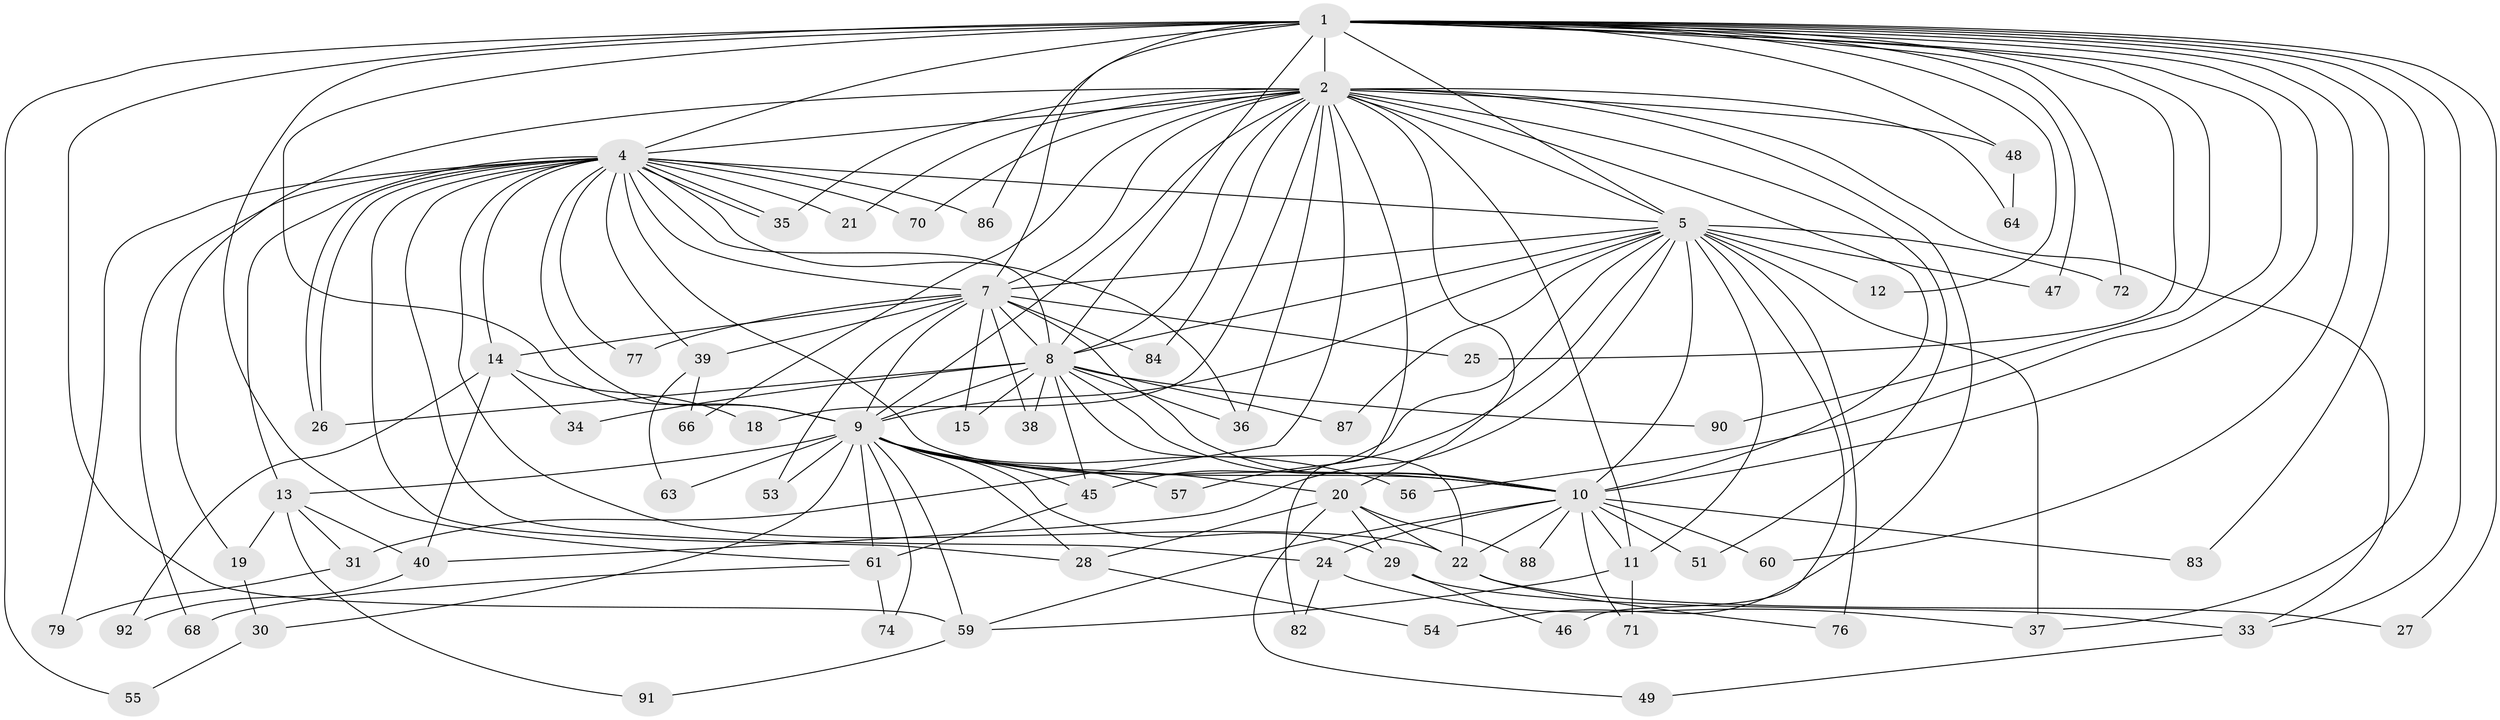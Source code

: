 // original degree distribution, {15: 0.010752688172043012, 20: 0.021505376344086023, 28: 0.010752688172043012, 21: 0.010752688172043012, 18: 0.010752688172043012, 19: 0.021505376344086023, 14: 0.010752688172043012, 24: 0.010752688172043012, 5: 0.03225806451612903, 2: 0.5591397849462365, 6: 0.021505376344086023, 7: 0.021505376344086023, 3: 0.1827956989247312, 4: 0.07526881720430108}
// Generated by graph-tools (version 1.1) at 2025/41/03/06/25 10:41:41]
// undirected, 68 vertices, 162 edges
graph export_dot {
graph [start="1"]
  node [color=gray90,style=filled];
  1 [super="+3"];
  2 [super="+6"];
  4 [super="+58"];
  5 [super="+62"];
  7 [super="+32"];
  8 [super="+17"];
  9 [super="+89"];
  10 [super="+16"];
  11 [super="+44"];
  12;
  13 [super="+67"];
  14;
  15;
  18 [super="+42"];
  19 [super="+23"];
  20 [super="+50"];
  21;
  22 [super="+41"];
  24;
  25;
  26 [super="+85"];
  27;
  28 [super="+43"];
  29;
  30;
  31;
  33 [super="+69"];
  34;
  35 [super="+52"];
  36 [super="+65"];
  37 [super="+73"];
  38;
  39;
  40 [super="+78"];
  45 [super="+81"];
  46 [super="+75"];
  47;
  48;
  49;
  51;
  53;
  54;
  55;
  56;
  57;
  59 [super="+80"];
  60;
  61 [super="+93"];
  63;
  64;
  66;
  68;
  70;
  71;
  72;
  74;
  76;
  77;
  79;
  82;
  83;
  84;
  86;
  87;
  88;
  90;
  91;
  92;
  1 -- 2 [weight=4];
  1 -- 4 [weight=2];
  1 -- 5 [weight=2];
  1 -- 7 [weight=3];
  1 -- 8 [weight=2];
  1 -- 9 [weight=2];
  1 -- 10 [weight=2];
  1 -- 12;
  1 -- 47;
  1 -- 55;
  1 -- 60;
  1 -- 61;
  1 -- 86;
  1 -- 72;
  1 -- 83;
  1 -- 25;
  1 -- 90;
  1 -- 27;
  1 -- 33;
  1 -- 37;
  1 -- 48;
  1 -- 56;
  1 -- 59;
  2 -- 4 [weight=2];
  2 -- 5 [weight=2];
  2 -- 7 [weight=2];
  2 -- 8 [weight=2];
  2 -- 9 [weight=2];
  2 -- 10 [weight=2];
  2 -- 11 [weight=2];
  2 -- 19 [weight=2];
  2 -- 21;
  2 -- 36;
  2 -- 48;
  2 -- 54;
  2 -- 66;
  2 -- 82;
  2 -- 64;
  2 -- 70;
  2 -- 18 [weight=2];
  2 -- 20;
  2 -- 84;
  2 -- 31;
  2 -- 51;
  2 -- 35;
  2 -- 33;
  4 -- 5;
  4 -- 7;
  4 -- 8;
  4 -- 9 [weight=2];
  4 -- 10 [weight=2];
  4 -- 13;
  4 -- 14;
  4 -- 21;
  4 -- 22;
  4 -- 24;
  4 -- 26;
  4 -- 26;
  4 -- 28;
  4 -- 35;
  4 -- 35;
  4 -- 39;
  4 -- 68;
  4 -- 70;
  4 -- 77;
  4 -- 79;
  4 -- 86;
  4 -- 36;
  5 -- 7;
  5 -- 8;
  5 -- 9;
  5 -- 10;
  5 -- 12;
  5 -- 37;
  5 -- 46 [weight=2];
  5 -- 47;
  5 -- 57;
  5 -- 72;
  5 -- 76;
  5 -- 87;
  5 -- 11;
  5 -- 40;
  5 -- 45;
  7 -- 8 [weight=2];
  7 -- 9;
  7 -- 10;
  7 -- 14;
  7 -- 15;
  7 -- 25;
  7 -- 38;
  7 -- 39;
  7 -- 53;
  7 -- 77;
  7 -- 84;
  8 -- 9;
  8 -- 10;
  8 -- 15;
  8 -- 45;
  8 -- 90;
  8 -- 26;
  8 -- 34;
  8 -- 36;
  8 -- 38;
  8 -- 22;
  8 -- 87;
  9 -- 10;
  9 -- 13 [weight=2];
  9 -- 20;
  9 -- 28;
  9 -- 29;
  9 -- 30;
  9 -- 45;
  9 -- 53;
  9 -- 56;
  9 -- 57;
  9 -- 63;
  9 -- 74;
  9 -- 59;
  9 -- 61;
  10 -- 11;
  10 -- 24;
  10 -- 51;
  10 -- 59;
  10 -- 60;
  10 -- 71;
  10 -- 83;
  10 -- 88;
  10 -- 22;
  11 -- 71;
  11 -- 59;
  13 -- 19;
  13 -- 31;
  13 -- 40;
  13 -- 91;
  14 -- 18;
  14 -- 34;
  14 -- 40;
  14 -- 92;
  19 -- 30;
  20 -- 29;
  20 -- 49;
  20 -- 88;
  20 -- 22;
  20 -- 28;
  22 -- 27;
  22 -- 76;
  24 -- 82;
  24 -- 37;
  28 -- 54;
  29 -- 33;
  29 -- 46;
  30 -- 55;
  31 -- 79;
  33 -- 49;
  39 -- 63;
  39 -- 66;
  40 -- 92;
  45 -- 61;
  48 -- 64;
  59 -- 91;
  61 -- 68;
  61 -- 74;
}
